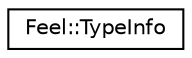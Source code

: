 digraph "Graphical Class Hierarchy"
{
 // LATEX_PDF_SIZE
  edge [fontname="Helvetica",fontsize="10",labelfontname="Helvetica",labelfontsize="10"];
  node [fontname="Helvetica",fontsize="10",shape=record];
  rankdir="LR";
  Node0 [label="Feel::TypeInfo",height=0.2,width=0.4,color="black", fillcolor="white", style="filled",URL="$classFeel_1_1TypeInfo.html",tooltip="wrapper for std::type_info"];
}
